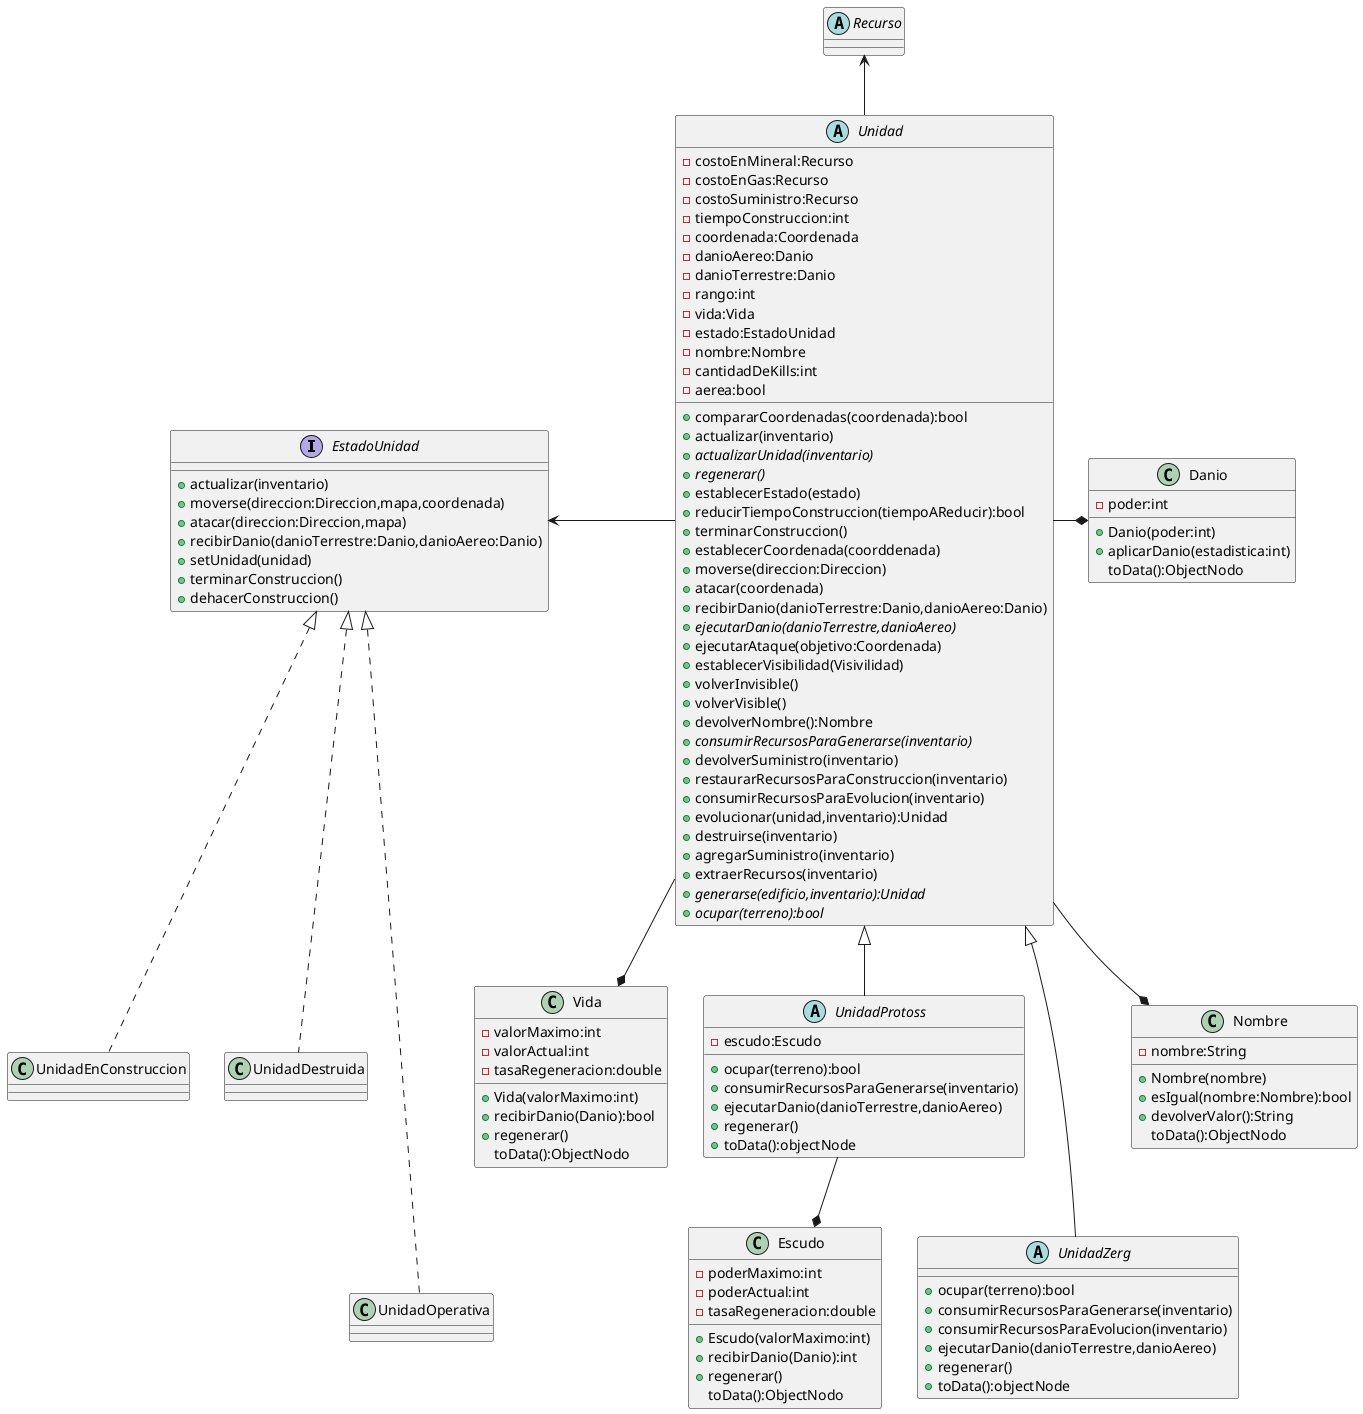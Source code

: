 @startuml
interface EstadoUnidad{
+actualizar(inventario)
+moverse(direccion:Direccion,mapa,coordenada)
+atacar(direccion:Direccion,mapa)
+recibirDanio(danioTerrestre:Danio,danioAereo:Danio)
+setUnidad(unidad)
+terminarConstruccion()
+dehacerConstruccion()
}

abstract Unidad{
-costoEnMineral:Recurso
-costoEnGas:Recurso
-costoSuministro:Recurso
-tiempoConstruccion:int
-coordenada:Coordenada
-danioAereo:Danio
-danioTerrestre:Danio
-rango:int
-vida:Vida
-estado:EstadoUnidad
-nombre:Nombre
-cantidadDeKills:int
-aerea:bool
+compararCoordenadas(coordenada):bool
+actualizar(inventario)
{abstract}+actualizarUnidad(inventario)
{abstract}+regenerar()
+establecerEstado(estado)
+reducirTiempoConstruccion(tiempoAReducir):bool
+terminarConstruccion()
+establecerCoordenada(coorddenada)
+moverse(direccion:Direccion)
+atacar(coordenada)
+recibirDanio(danioTerrestre:Danio,danioAereo:Danio)
{abstract}+ejecutarDanio(danioTerrestre,danioAereo)
+ejecutarAtaque(objetivo:Coordenada)
+establecerVisibilidad(Visivilidad)
+volverInvisible()
+volverVisible()
+devolverNombre():Nombre
{abstract}+consumirRecursosParaGenerarse(inventario)
+devolverSuministro(inventario)
+restaurarRecursosParaConstruccion(inventario)
+consumirRecursosParaEvolucion(inventario)
+evolucionar(unidad,inventario):Unidad
+destruirse(inventario)
+agregarSuministro(inventario)
+extraerRecursos(inventario)
{abstract}+generarse(edificio,inventario):Unidad
{abstract}+ocupar(terreno):bool
}
abstract UnidadProtoss{

-escudo:Escudo
+ocupar(terreno):bool
+consumirRecursosParaGenerarse(inventario)
+ejecutarDanio(danioTerrestre,danioAereo)
+regenerar()
+toData():objectNode
}
abstract UnidadZerg{

+ocupar(terreno):bool
+consumirRecursosParaGenerarse(inventario)
+consumirRecursosParaEvolucion(inventario)
+ejecutarDanio(danioTerrestre,danioAereo)
+regenerar()
+toData():objectNode
}

class UnidadEnConstruccion{
}

class UnidadDestruida{
}

class UnidadOperativa{
}

class Danio{
-poder:int
+Danio(poder:int)
+aplicarDanio(estadistica:int)
toData():ObjectNodo

}
class Nombre{
-nombre:String
+Nombre(nombre)
+esIgual(nombre:Nombre):bool
+devolverValor():String
toData():ObjectNodo
}
class Escudo{
-poderMaximo:int
-poderActual:int
-tasaRegeneracion:double
+Escudo(valorMaximo:int)
+recibirDanio(Danio):int
+regenerar()
toData():ObjectNodo
}

class Vida{
-valorMaximo:int
-valorActual:int
-tasaRegeneracion:double
+Vida(valorMaximo:int)
+recibirDanio(Danio):bool
+regenerar()
toData():ObjectNodo
}
abstract Recurso
Unidad -up-> Recurso
Unidad --* Nombre
Unidad --* Vida
Unidad -*  Danio
Unidad <|-- UnidadProtoss
UnidadProtoss --* Escudo
Unidad <|--- UnidadZerg
EstadoUnidad <- Unidad
EstadoUnidad <|... UnidadOperativa
EstadoUnidad <|.. UnidadEnConstruccion
EstadoUnidad <|.. UnidadDestruida
@enduml